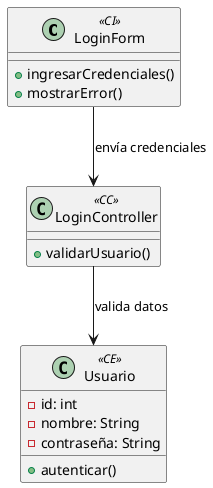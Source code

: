 @startuml LoginUsuario
class "LoginForm" as LoginForm <<CI>> {
  + ingresarCredenciales()
  + mostrarError()
}

class "LoginController" as LoginController <<CC>> {
  + validarUsuario()
}

class "Usuario" as Usuario <<CE>> {
  - id: int
  - nombre: String
  - contraseña: String
  + autenticar()
}

LoginForm --> LoginController : "envía credenciales"
LoginController --> Usuario : "valida datos"
@enduml